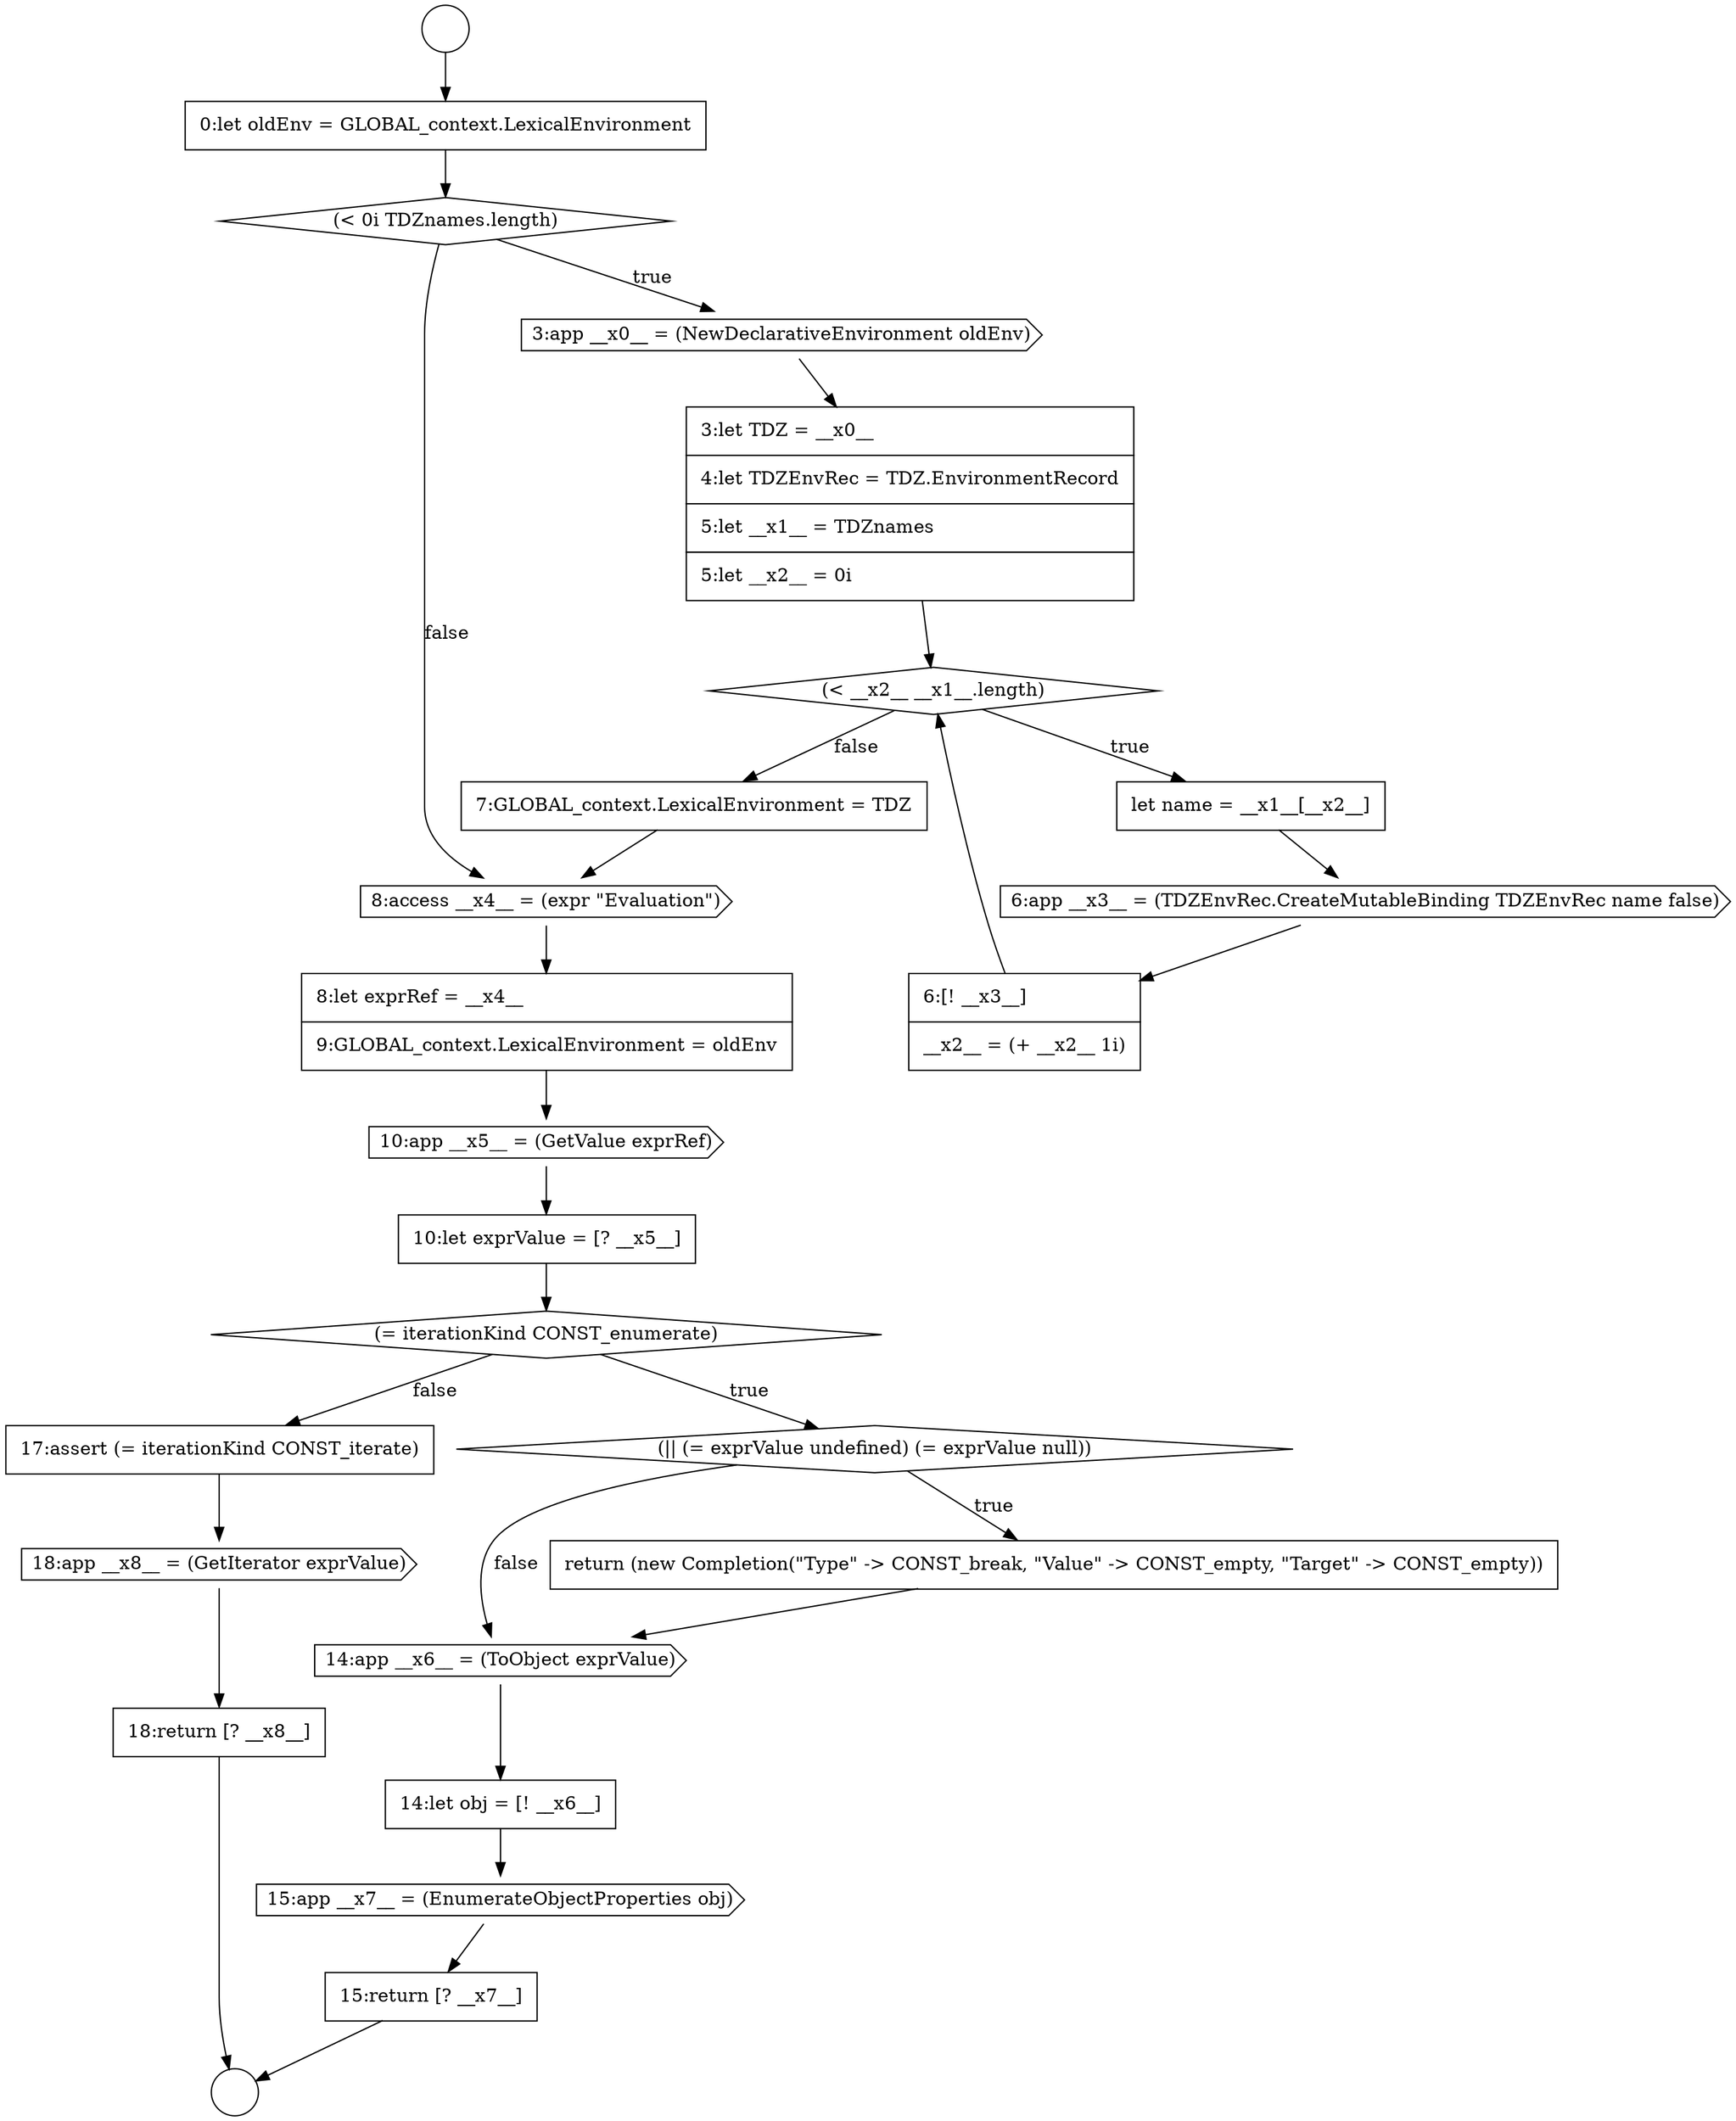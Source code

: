 digraph {
  node6712 [shape=none, margin=0, label=<<font color="black">
    <table border="0" cellborder="1" cellspacing="0" cellpadding="10">
      <tr><td align="left">0:let oldEnv = GLOBAL_context.LexicalEnvironment</td></tr>
    </table>
  </font>> color="black" fillcolor="white" style=filled]
  node6732 [shape=none, margin=0, label=<<font color="black">
    <table border="0" cellborder="1" cellspacing="0" cellpadding="10">
      <tr><td align="left">17:assert (= iterationKind CONST_iterate)</td></tr>
    </table>
  </font>> color="black" fillcolor="white" style=filled]
  node6727 [shape=none, margin=0, label=<<font color="black">
    <table border="0" cellborder="1" cellspacing="0" cellpadding="10">
      <tr><td align="left">return (new Completion(&quot;Type&quot; -&gt; CONST_break, &quot;Value&quot; -&gt; CONST_empty, &quot;Target&quot; -&gt; CONST_empty))</td></tr>
    </table>
  </font>> color="black" fillcolor="white" style=filled]
  node6734 [shape=none, margin=0, label=<<font color="black">
    <table border="0" cellborder="1" cellspacing="0" cellpadding="10">
      <tr><td align="left">18:return [? __x8__]</td></tr>
    </table>
  </font>> color="black" fillcolor="white" style=filled]
  node6717 [shape=none, margin=0, label=<<font color="black">
    <table border="0" cellborder="1" cellspacing="0" cellpadding="10">
      <tr><td align="left">let name = __x1__[__x2__]</td></tr>
    </table>
  </font>> color="black" fillcolor="white" style=filled]
  node6731 [shape=none, margin=0, label=<<font color="black">
    <table border="0" cellborder="1" cellspacing="0" cellpadding="10">
      <tr><td align="left">15:return [? __x7__]</td></tr>
    </table>
  </font>> color="black" fillcolor="white" style=filled]
  node6728 [shape=cds, label=<<font color="black">14:app __x6__ = (ToObject exprValue)</font>> color="black" fillcolor="white" style=filled]
  node6716 [shape=diamond, label=<<font color="black">(&lt; __x2__ __x1__.length)</font>> color="black" fillcolor="white" style=filled]
  node6730 [shape=cds, label=<<font color="black">15:app __x7__ = (EnumerateObjectProperties obj)</font>> color="black" fillcolor="white" style=filled]
  node6719 [shape=none, margin=0, label=<<font color="black">
    <table border="0" cellborder="1" cellspacing="0" cellpadding="10">
      <tr><td align="left">6:[! __x3__]</td></tr>
      <tr><td align="left">__x2__ = (+ __x2__ 1i)</td></tr>
    </table>
  </font>> color="black" fillcolor="white" style=filled]
  node6715 [shape=none, margin=0, label=<<font color="black">
    <table border="0" cellborder="1" cellspacing="0" cellpadding="10">
      <tr><td align="left">3:let TDZ = __x0__</td></tr>
      <tr><td align="left">4:let TDZEnvRec = TDZ.EnvironmentRecord</td></tr>
      <tr><td align="left">5:let __x1__ = TDZnames</td></tr>
      <tr><td align="left">5:let __x2__ = 0i</td></tr>
    </table>
  </font>> color="black" fillcolor="white" style=filled]
  node6723 [shape=cds, label=<<font color="black">10:app __x5__ = (GetValue exprRef)</font>> color="black" fillcolor="white" style=filled]
  node6713 [shape=diamond, label=<<font color="black">(&lt; 0i TDZnames.length)</font>> color="black" fillcolor="white" style=filled]
  node6720 [shape=none, margin=0, label=<<font color="black">
    <table border="0" cellborder="1" cellspacing="0" cellpadding="10">
      <tr><td align="left">7:GLOBAL_context.LexicalEnvironment = TDZ</td></tr>
    </table>
  </font>> color="black" fillcolor="white" style=filled]
  node6724 [shape=none, margin=0, label=<<font color="black">
    <table border="0" cellborder="1" cellspacing="0" cellpadding="10">
      <tr><td align="left">10:let exprValue = [? __x5__]</td></tr>
    </table>
  </font>> color="black" fillcolor="white" style=filled]
  node6710 [shape=circle label=" " color="black" fillcolor="white" style=filled]
  node6725 [shape=diamond, label=<<font color="black">(= iterationKind CONST_enumerate)</font>> color="black" fillcolor="white" style=filled]
  node6721 [shape=cds, label=<<font color="black">8:access __x4__ = (expr &quot;Evaluation&quot;)</font>> color="black" fillcolor="white" style=filled]
  node6711 [shape=circle label=" " color="black" fillcolor="white" style=filled]
  node6726 [shape=diamond, label=<<font color="black">(|| (= exprValue undefined) (= exprValue null))</font>> color="black" fillcolor="white" style=filled]
  node6714 [shape=cds, label=<<font color="black">3:app __x0__ = (NewDeclarativeEnvironment oldEnv)</font>> color="black" fillcolor="white" style=filled]
  node6729 [shape=none, margin=0, label=<<font color="black">
    <table border="0" cellborder="1" cellspacing="0" cellpadding="10">
      <tr><td align="left">14:let obj = [! __x6__]</td></tr>
    </table>
  </font>> color="black" fillcolor="white" style=filled]
  node6733 [shape=cds, label=<<font color="black">18:app __x8__ = (GetIterator exprValue)</font>> color="black" fillcolor="white" style=filled]
  node6718 [shape=cds, label=<<font color="black">6:app __x3__ = (TDZEnvRec.CreateMutableBinding TDZEnvRec name false)</font>> color="black" fillcolor="white" style=filled]
  node6722 [shape=none, margin=0, label=<<font color="black">
    <table border="0" cellborder="1" cellspacing="0" cellpadding="10">
      <tr><td align="left">8:let exprRef = __x4__</td></tr>
      <tr><td align="left">9:GLOBAL_context.LexicalEnvironment = oldEnv</td></tr>
    </table>
  </font>> color="black" fillcolor="white" style=filled]
  node6719 -> node6716 [ color="black"]
  node6718 -> node6719 [ color="black"]
  node6725 -> node6726 [label=<<font color="black">true</font>> color="black"]
  node6725 -> node6732 [label=<<font color="black">false</font>> color="black"]
  node6720 -> node6721 [ color="black"]
  node6727 -> node6728 [ color="black"]
  node6730 -> node6731 [ color="black"]
  node6721 -> node6722 [ color="black"]
  node6717 -> node6718 [ color="black"]
  node6724 -> node6725 [ color="black"]
  node6726 -> node6727 [label=<<font color="black">true</font>> color="black"]
  node6726 -> node6728 [label=<<font color="black">false</font>> color="black"]
  node6712 -> node6713 [ color="black"]
  node6715 -> node6716 [ color="black"]
  node6728 -> node6729 [ color="black"]
  node6733 -> node6734 [ color="black"]
  node6714 -> node6715 [ color="black"]
  node6722 -> node6723 [ color="black"]
  node6716 -> node6717 [label=<<font color="black">true</font>> color="black"]
  node6716 -> node6720 [label=<<font color="black">false</font>> color="black"]
  node6710 -> node6712 [ color="black"]
  node6713 -> node6714 [label=<<font color="black">true</font>> color="black"]
  node6713 -> node6721 [label=<<font color="black">false</font>> color="black"]
  node6731 -> node6711 [ color="black"]
  node6729 -> node6730 [ color="black"]
  node6734 -> node6711 [ color="black"]
  node6732 -> node6733 [ color="black"]
  node6723 -> node6724 [ color="black"]
}
